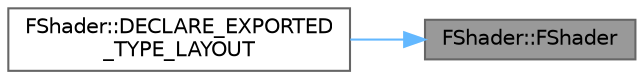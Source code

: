 digraph "FShader::FShader"
{
 // INTERACTIVE_SVG=YES
 // LATEX_PDF_SIZE
  bgcolor="transparent";
  edge [fontname=Helvetica,fontsize=10,labelfontname=Helvetica,labelfontsize=10];
  node [fontname=Helvetica,fontsize=10,shape=box,height=0.2,width=0.4];
  rankdir="RL";
  Node1 [id="Node000001",label="FShader::FShader",height=0.2,width=0.4,color="gray40", fillcolor="grey60", style="filled", fontcolor="black",tooltip="Used to construct a shader for deserialization."];
  Node1 -> Node2 [id="edge1_Node000001_Node000002",dir="back",color="steelblue1",style="solid",tooltip=" "];
  Node2 [id="Node000002",label="FShader::DECLARE_EXPORTED\l_TYPE_LAYOUT",height=0.2,width=0.4,color="grey40", fillcolor="white", style="filled",URL="$dd/df9/classFShader.html#ae2a3f4d542260a03a7e8dfdcbf6564e6",tooltip=" "];
}
